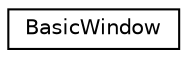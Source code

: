 digraph "Graphical Class Hierarchy"
{
  edge [fontname="Helvetica",fontsize="10",labelfontname="Helvetica",labelfontsize="10"];
  node [fontname="Helvetica",fontsize="10",shape=record];
  rankdir="LR";
  Node1 [label="BasicWindow",height=0.2,width=0.4,color="black", fillcolor="white", style="filled",URL="$class_basic_window.html"];
}

